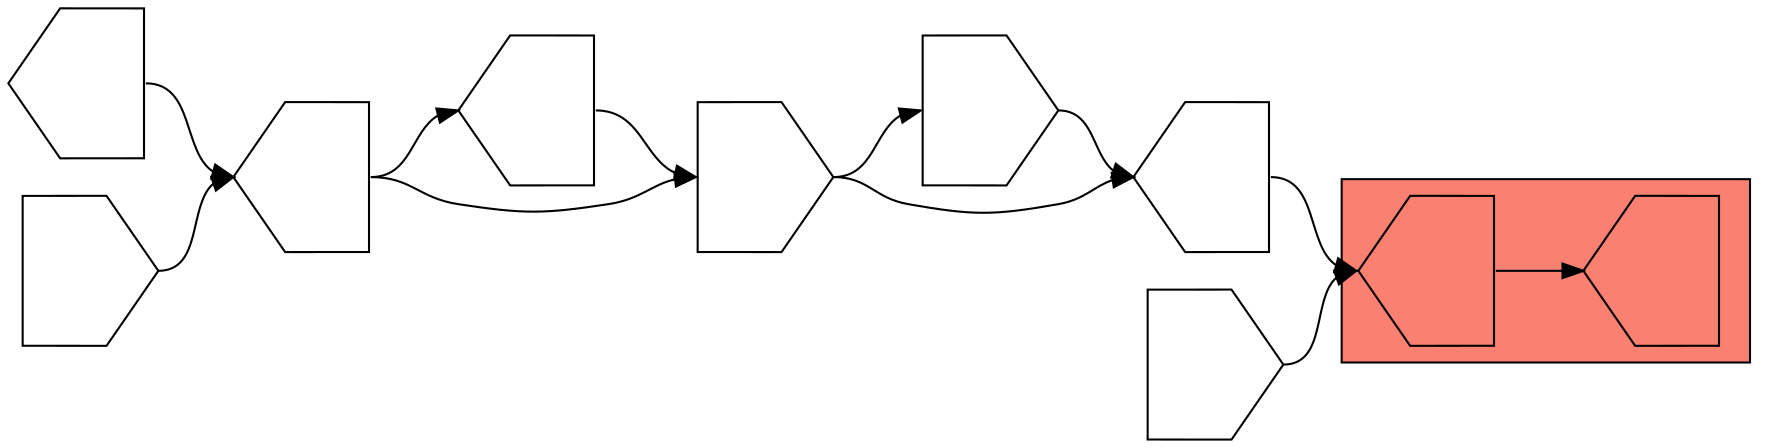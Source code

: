 digraph asm {
	rotate=90;
	edge [headport=n,tailport=s];
subgraph cluster_C16556_8313 {
	16556 [label="",height=1,width=1,shape=house];
	8313 [label="",height=1,width=1,shape=house];
	style=filled;
	fillcolor=salmon;
}
	12342 [label="",height=1,width=1,shape=invhouse];
	12877 [label="",height=1,width=1,shape=house];
	5602 [label="",height=1,width=1,shape=invhouse];
	17136 [label="",height=1,width=1,shape=invhouse];
	9357 [label="",height=1,width=1,shape=house];
	14519 [label="",height=1,width=1,shape=house];
	16312 [label="",height=1,width=1,shape=invhouse];
	18134 [label="",height=1,width=1,shape=house];
	16556 -> 8313
	12342 -> 16556
	12877 -> 16556
	5602 -> 12877
	5602 -> 17136
	17136 -> 12877
	9357 -> 5602
	9357 -> 14519
	14519 -> 5602
	16312 -> 9357
	18134 -> 9357
}